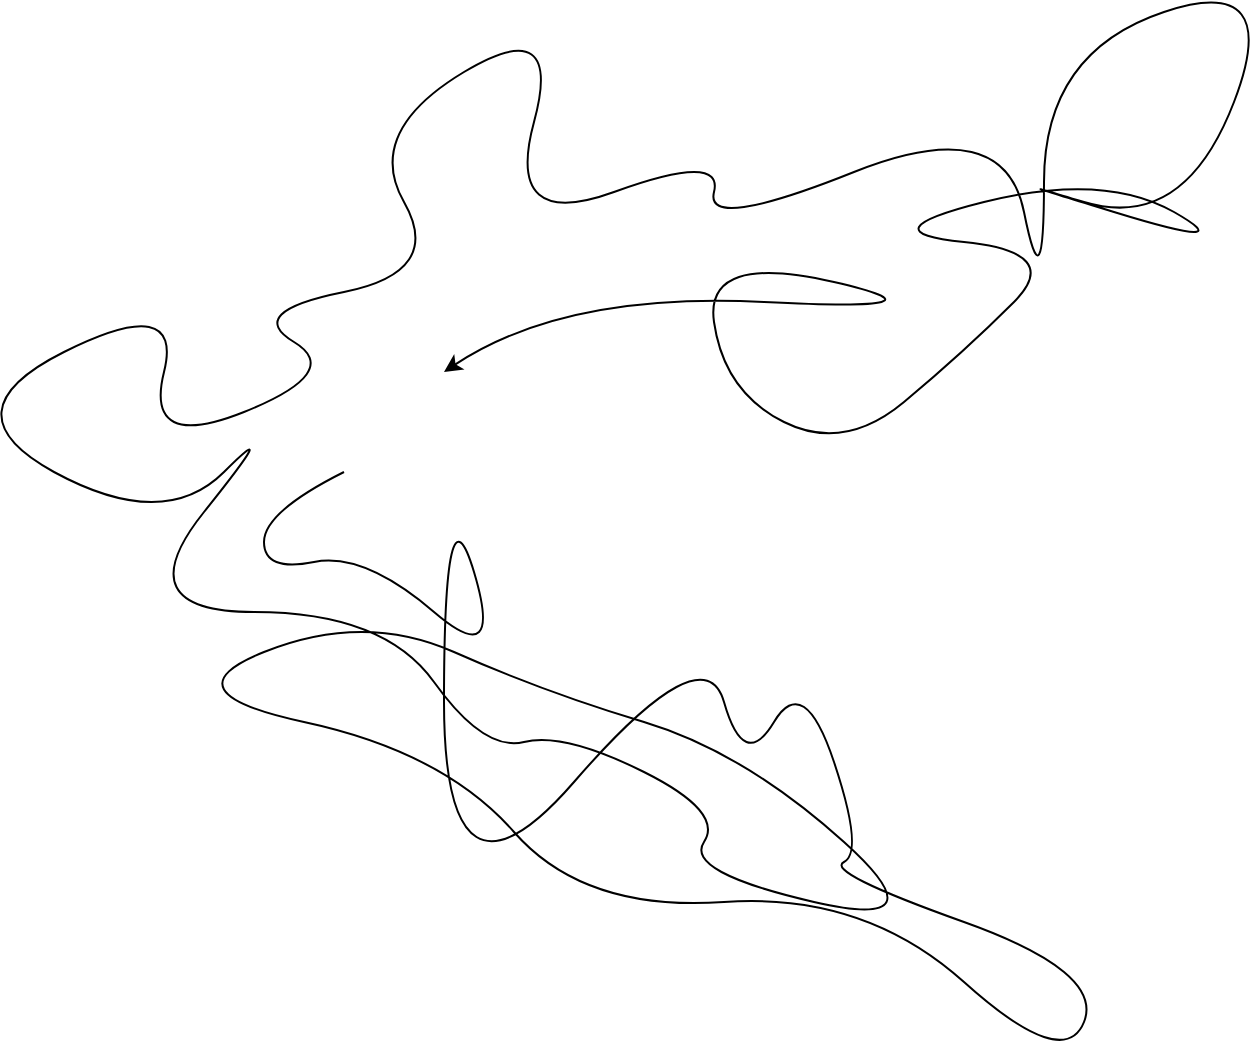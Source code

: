 <mxfile version="26.0.16">
  <diagram name="Página-1" id="Pj-9XCwarDBHbh6-0hCe">
    <mxGraphModel dx="1434" dy="772" grid="1" gridSize="10" guides="1" tooltips="1" connect="1" arrows="1" fold="1" page="1" pageScale="1" pageWidth="827" pageHeight="1169" math="0" shadow="0">
      <root>
        <mxCell id="0" />
        <mxCell id="1" parent="0" />
        <mxCell id="y9mw7ibEQ07_qhfKj17H-6" value="" style="curved=1;endArrow=classic;html=1;rounded=0;" edge="1" parent="1">
          <mxGeometry width="50" height="50" relative="1" as="geometry">
            <mxPoint x="420" y="340" as="sourcePoint" />
            <mxPoint x="470" y="290" as="targetPoint" />
            <Array as="points">
              <mxPoint x="380" y="360" />
              <mxPoint x="380" y="390" />
              <mxPoint x="430" y="380" />
              <mxPoint x="500" y="440" />
              <mxPoint x="470" y="340" />
              <mxPoint x="470" y="570" />
              <mxPoint x="600" y="420" />
              <mxPoint x="620" y="490" />
              <mxPoint x="650" y="440" />
              <mxPoint x="680" y="530" />
              <mxPoint x="660" y="540" />
              <mxPoint x="800" y="590" />
              <mxPoint x="780" y="640" />
              <mxPoint x="680" y="550" />
              <mxPoint x="540" y="560" />
              <mxPoint x="470" y="480" />
              <mxPoint x="330" y="450" />
              <mxPoint x="430" y="410" />
              <mxPoint x="520" y="450" />
              <mxPoint x="620" y="480" />
              <mxPoint x="720" y="570" />
              <mxPoint x="590" y="540" />
              <mxPoint x="610" y="510" />
              <mxPoint x="530" y="470" />
              <mxPoint x="490" y="480" />
              <mxPoint x="440" y="410" />
              <mxPoint x="310" y="410" />
              <mxPoint x="390" y="310" />
              <mxPoint x="330" y="370" />
              <mxPoint x="220" y="310" />
              <mxPoint x="340" y="250" />
              <mxPoint x="320" y="330" />
              <mxPoint x="420" y="290" />
              <mxPoint x="370" y="260" />
              <mxPoint x="470" y="240" />
              <mxPoint x="430" y="170" />
              <mxPoint x="530" y="110" />
              <mxPoint x="500" y="220" />
              <mxPoint x="610" y="180" />
              <mxPoint x="600" y="220" />
              <mxPoint x="750" y="160" />
              <mxPoint x="770" y="260" />
              <mxPoint x="770" y="130" />
              <mxPoint x="890" y="90" />
              <mxPoint x="840" y="220" />
              <mxPoint x="740" y="190" />
              <mxPoint x="870" y="230" />
              <mxPoint x="800" y="190" />
              <mxPoint x="680" y="220" />
              <mxPoint x="780" y="230" />
              <mxPoint x="730" y="280" />
              <mxPoint x="670" y="330" />
              <mxPoint x="610" y="300" />
              <mxPoint x="600" y="230" />
              <mxPoint x="730" y="260" />
              <mxPoint x="530" y="250" />
            </Array>
          </mxGeometry>
        </mxCell>
      </root>
    </mxGraphModel>
  </diagram>
</mxfile>
